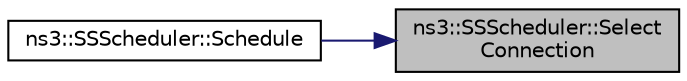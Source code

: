 digraph "ns3::SSScheduler::SelectConnection"
{
 // LATEX_PDF_SIZE
  edge [fontname="Helvetica",fontsize="10",labelfontname="Helvetica",labelfontsize="10"];
  node [fontname="Helvetica",fontsize="10",shape=record];
  rankdir="RL";
  Node1 [label="ns3::SSScheduler::Select\lConnection",height=0.2,width=0.4,color="black", fillcolor="grey75", style="filled", fontcolor="black",tooltip="Select connection."];
  Node1 -> Node2 [dir="back",color="midnightblue",fontsize="10",style="solid",fontname="Helvetica"];
  Node2 [label="ns3::SSScheduler::Schedule",height=0.2,width=0.4,color="black", fillcolor="white", style="filled",URL="$classns3_1_1_s_s_scheduler.html#a6292d6284681cb8299eb5b377cfbf058",tooltip=" "];
}

